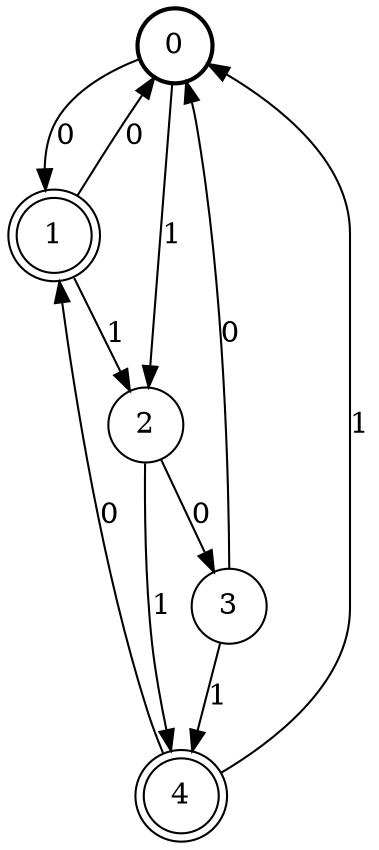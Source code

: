 digraph Automat {
    node [shape = circle];
    0 [style = "bold"];
    0 -> 1 [label = "0"];
    0 -> 2 [label = "1"];
    1 [peripheries=2]
    1 -> 0 [label = "0"];
    1 -> 2 [label = "1"];
    2 -> 3 [label = "0"];
    2 -> 4 [label = "1"];
    3 -> 0 [label = "0"];
    3 -> 4 [label = "1"];
    4 [peripheries=2]
    4 -> 1 [label = "0"];
    4 -> 0 [label = "1"];
}
